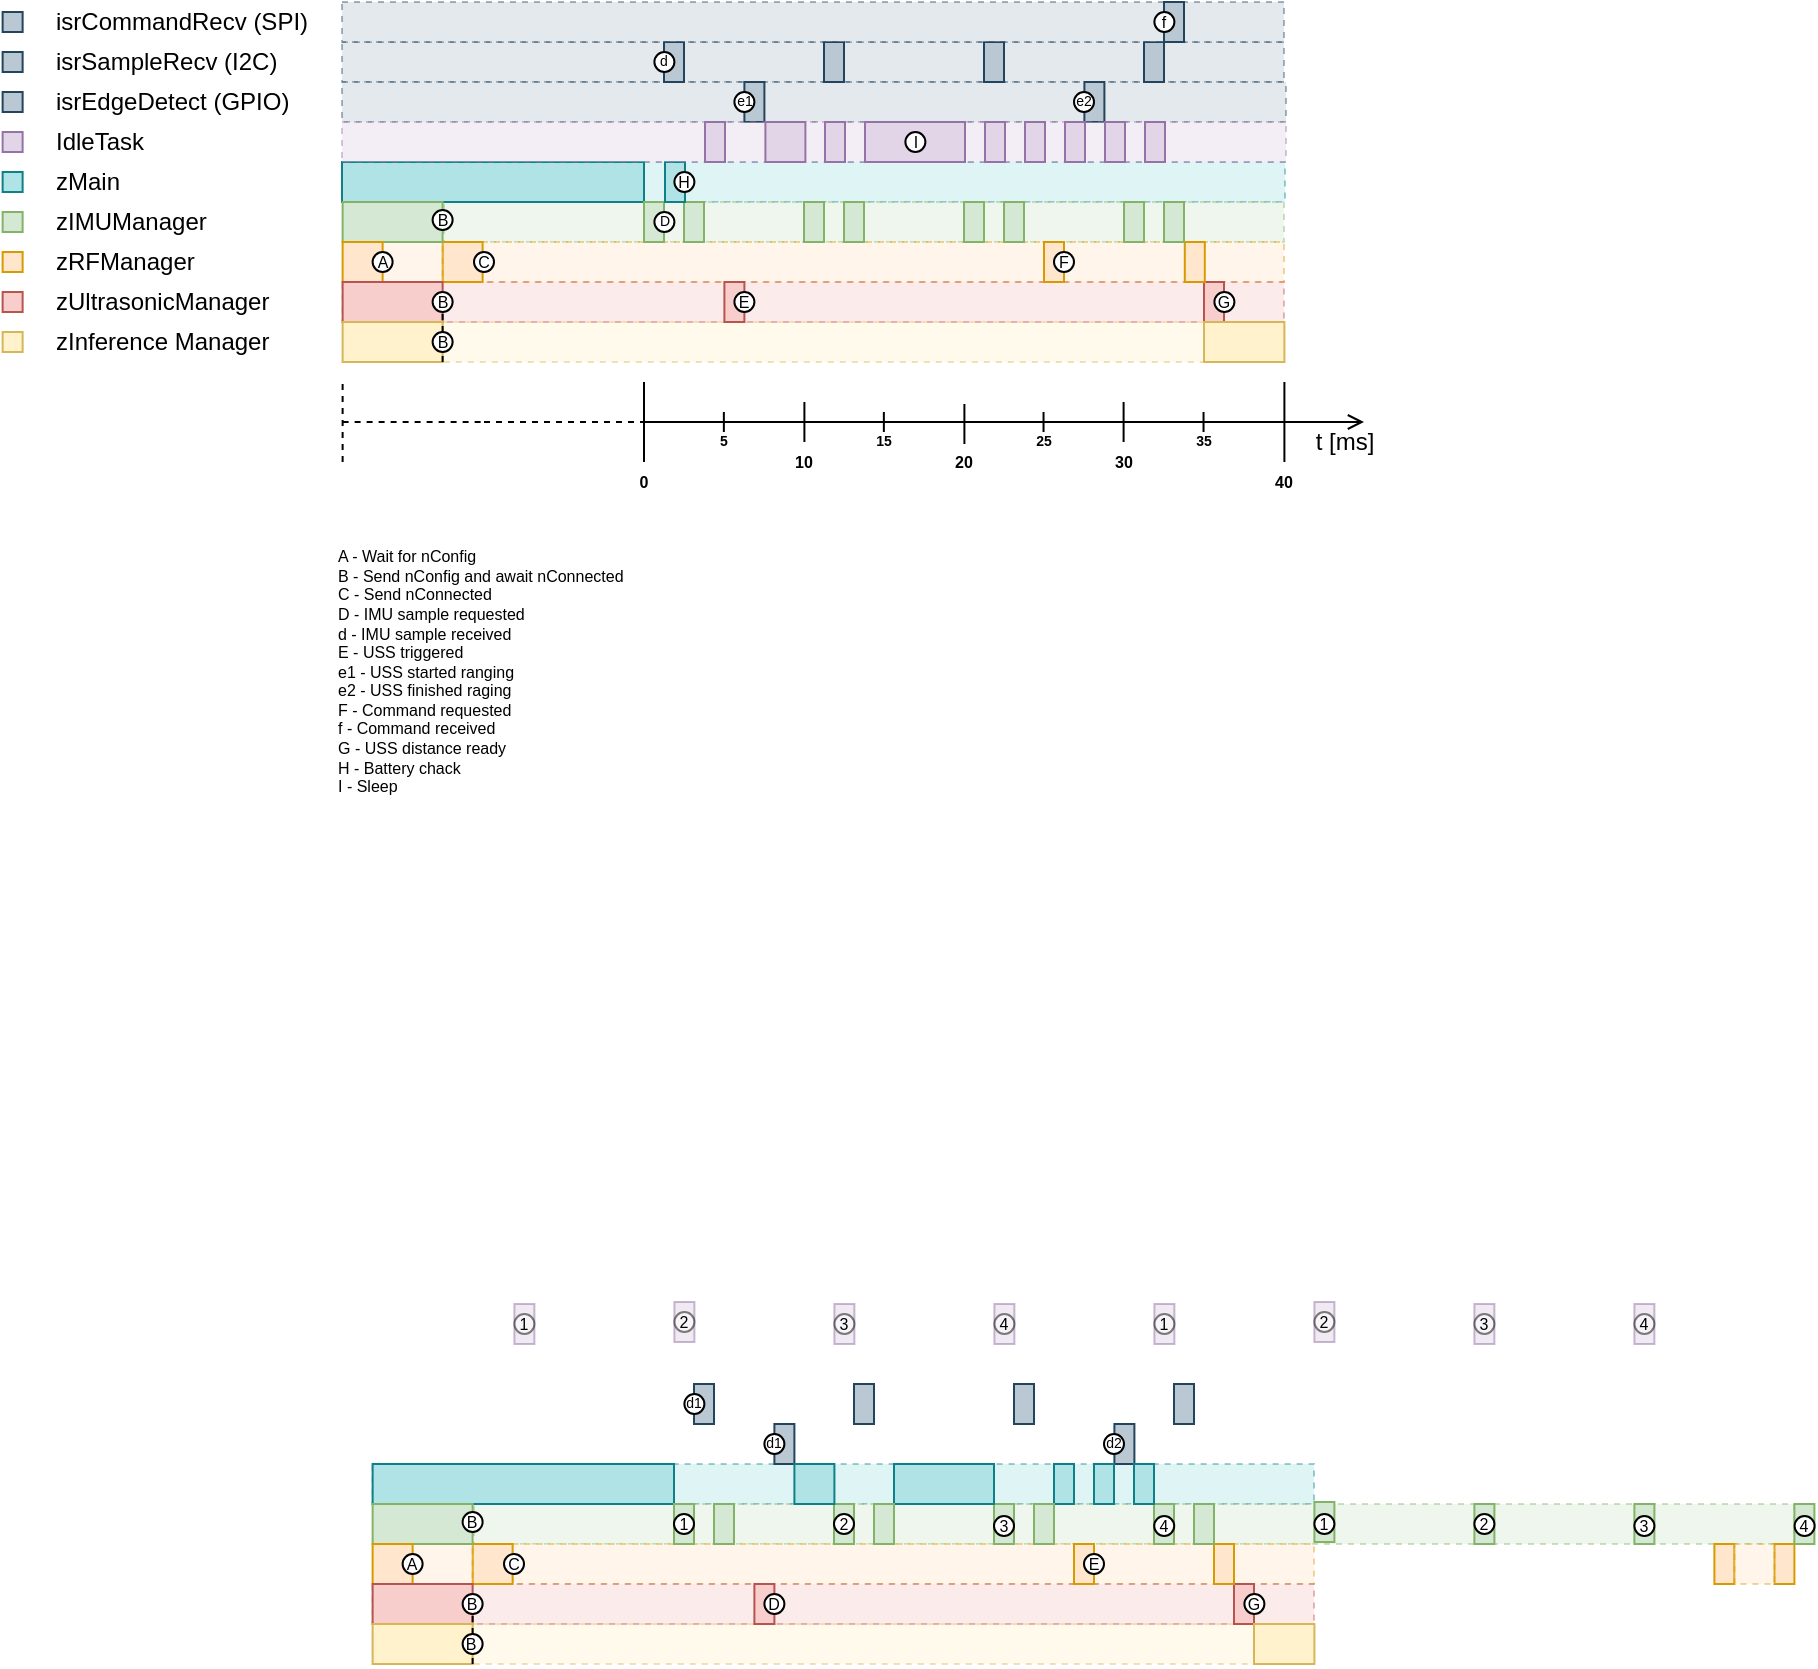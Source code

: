 <mxfile version="12.3.2" type="device" pages="1"><diagram id="cSuGzzFekDDAHzRVUqsY" name="1"><mxGraphModel dx="2012" dy="693" grid="1" gridSize="10" guides="1" tooltips="1" connect="1" arrows="1" fold="1" page="1" pageScale="1" pageWidth="827" pageHeight="1169" math="0" shadow="0"><root><mxCell id="0"/><mxCell id="1" parent="0"/><mxCell id="S8BBPradPqW6g6W0PGDu-98" value="" style="rounded=0;whiteSpace=wrap;html=1;fillColor=#bac8d3;strokeColor=#23445d;dashed=1;opacity=40;" parent="1" vertex="1"><mxGeometry x="-111" y="280" width="471" height="20" as="geometry"/></mxCell><mxCell id="S8BBPradPqW6g6W0PGDu-99" value="" style="rounded=0;whiteSpace=wrap;html=1;fillColor=#bac8d3;strokeColor=#23445d;dashed=1;opacity=40;" parent="1" vertex="1"><mxGeometry x="-111" y="300" width="472" height="20" as="geometry"/></mxCell><mxCell id="j9ezfhy0TxpP28smiaYs-355" value="" style="rounded=0;whiteSpace=wrap;html=1;fillColor=#b0e3e6;strokeColor=#0e8088;opacity=40;dashed=1;" parent="1" vertex="1"><mxGeometry x="-110.19" y="340" width="470.69" height="20" as="geometry"/></mxCell><mxCell id="j9ezfhy0TxpP28smiaYs-318" value="" style="rounded=0;whiteSpace=wrap;html=1;strokeColor=#d6b656;fillColor=#fff2cc;dashed=1;opacity=40;" parent="1" vertex="1"><mxGeometry x="-60.89" y="420" width="420.89" height="20" as="geometry"/></mxCell><mxCell id="j9ezfhy0TxpP28smiaYs-321" value="" style="rounded=0;whiteSpace=wrap;html=1;strokeColor=#82b366;fillColor=#d5e8d4;dashed=1;opacity=40;" parent="1" vertex="1"><mxGeometry x="-60" y="360" width="420" height="20" as="geometry"/></mxCell><mxCell id="j9ezfhy0TxpP28smiaYs-272" value="" style="rounded=0;whiteSpace=wrap;html=1;strokeColor=#d79b00;fillColor=#ffe6cc;dashed=1;opacity=40;" parent="1" vertex="1"><mxGeometry x="-41" y="380" width="401" height="20" as="geometry"/></mxCell><mxCell id="j9ezfhy0TxpP28smiaYs-197" value="" style="rounded=0;whiteSpace=wrap;html=1;strokeColor=#b85450;fillColor=#f8cecc;dashed=1;opacity=40;" parent="1" vertex="1"><mxGeometry x="-110.69" y="400" width="470.69" height="20" as="geometry"/></mxCell><mxCell id="j9ezfhy0TxpP28smiaYs-152" value="" style="rounded=0;whiteSpace=wrap;html=1;fillColor=#f8cecc;strokeColor=#b85450;" parent="1" vertex="1"><mxGeometry x="80.2" y="400" width="10" height="20" as="geometry"/></mxCell><mxCell id="j9ezfhy0TxpP28smiaYs-138" value="" style="rounded=0;whiteSpace=wrap;html=1;fillColor=#ffe6cc;strokeColor=#d79b00;" parent="1" vertex="1"><mxGeometry x="-60.69" y="380" width="20" height="20" as="geometry"/></mxCell><mxCell id="j9ezfhy0TxpP28smiaYs-139" value="" style="rounded=0;whiteSpace=wrap;html=1;strokeColor=#d79b00;fillColor=#ffe6cc;dashed=1;opacity=40;" parent="1" vertex="1"><mxGeometry x="-100.69" y="380" width="40" height="20" as="geometry"/></mxCell><mxCell id="rkOUXAN77iIOM3Mfhc3u-1" value="" style="endArrow=none;html=1;" parent="1" edge="1"><mxGeometry width="50" height="50" relative="1" as="geometry"><mxPoint x="40.2" y="470" as="sourcePoint"/><mxPoint x="360" y="470" as="targetPoint"/></mxGeometry></mxCell><mxCell id="rkOUXAN77iIOM3Mfhc3u-5" value="" style="endArrow=none;html=1;" parent="1" edge="1"><mxGeometry width="50" height="50" relative="1" as="geometry"><mxPoint x="120.2" y="480" as="sourcePoint"/><mxPoint x="120.2" y="460" as="targetPoint"/></mxGeometry></mxCell><mxCell id="rkOUXAN77iIOM3Mfhc3u-6" value="" style="endArrow=none;html=1;" parent="1" edge="1"><mxGeometry width="50" height="50" relative="1" as="geometry"><mxPoint x="200.2" y="481" as="sourcePoint"/><mxPoint x="200.2" y="461" as="targetPoint"/></mxGeometry></mxCell><mxCell id="rkOUXAN77iIOM3Mfhc3u-7" value="" style="endArrow=none;html=1;" parent="1" edge="1"><mxGeometry width="50" height="50" relative="1" as="geometry"><mxPoint x="279.8" y="480" as="sourcePoint"/><mxPoint x="279.8" y="460" as="targetPoint"/></mxGeometry></mxCell><mxCell id="rkOUXAN77iIOM3Mfhc3u-9" value="" style="endArrow=none;html=1;" parent="1" edge="1"><mxGeometry width="50" height="50" relative="1" as="geometry"><mxPoint x="360.2" y="490" as="sourcePoint"/><mxPoint x="360.2" y="450" as="targetPoint"/></mxGeometry></mxCell><mxCell id="rkOUXAN77iIOM3Mfhc3u-15" value="" style="endArrow=none;html=1;" parent="1" edge="1"><mxGeometry width="50" height="50" relative="1" as="geometry"><mxPoint x="40" y="490" as="sourcePoint"/><mxPoint x="40" y="450" as="targetPoint"/></mxGeometry></mxCell><mxCell id="rkOUXAN77iIOM3Mfhc3u-19" value="zMain" style="text;html=1;strokeColor=none;fillColor=none;align=left;verticalAlign=middle;whiteSpace=wrap;rounded=0;" parent="1" vertex="1"><mxGeometry x="-255.69" y="340" width="85" height="20" as="geometry"/></mxCell><mxCell id="rkOUXAN77iIOM3Mfhc3u-24" value="zIMUManager" style="text;html=1;align=left;verticalAlign=middle;whiteSpace=wrap;rounded=0;" parent="1" vertex="1"><mxGeometry x="-255.69" y="360" width="105" height="20" as="geometry"/></mxCell><mxCell id="rkOUXAN77iIOM3Mfhc3u-30" value="" style="rounded=0;whiteSpace=wrap;html=1;fillColor=#b0e3e6;strokeColor=#0e8088;" parent="1" vertex="1"><mxGeometry x="-111" y="340" width="151" height="20" as="geometry"/></mxCell><mxCell id="mVFFXMDGj7C6MJDyE9RA-10" value="" style="text;html=1;align=center;verticalAlign=middle;whiteSpace=wrap;rounded=0;fontSize=11;fillColor=#b0e3e6;strokeColor=#0e8088;" parent="1" vertex="1"><mxGeometry x="-280.69" y="345" width="10.0" height="10" as="geometry"/></mxCell><mxCell id="mVFFXMDGj7C6MJDyE9RA-12" value="" style="text;html=1;align=center;verticalAlign=middle;whiteSpace=wrap;rounded=0;fontSize=11;fillColor=#bac8d3;strokeColor=#23445d;" parent="1" vertex="1"><mxGeometry x="-280.69" y="285" width="10.0" height="10" as="geometry"/></mxCell><mxCell id="mVFFXMDGj7C6MJDyE9RA-13" value="" style="text;html=1;align=center;verticalAlign=middle;whiteSpace=wrap;rounded=0;fontSize=11;fillColor=#d5e8d4;strokeColor=#82b366;" parent="1" vertex="1"><mxGeometry x="-280.69" y="365" width="10.0" height="10" as="geometry"/></mxCell><mxCell id="mVFFXMDGj7C6MJDyE9RA-14" value="" style="text;html=1;align=center;verticalAlign=middle;whiteSpace=wrap;rounded=0;fontSize=11;fillColor=#ffe6cc;strokeColor=#d79b00;" parent="1" vertex="1"><mxGeometry x="-280.69" y="385" width="10.0" height="10" as="geometry"/></mxCell><mxCell id="mVFFXMDGj7C6MJDyE9RA-16" value="isrSampleRecv (I2C)" style="text;html=1;strokeColor=none;fillColor=none;align=left;verticalAlign=middle;whiteSpace=wrap;rounded=0;" parent="1" vertex="1"><mxGeometry x="-255.69" y="280" width="125" height="20" as="geometry"/></mxCell><mxCell id="mVFFXMDGj7C6MJDyE9RA-17" value="zRFManager" style="text;html=1;strokeColor=none;fillColor=none;align=left;verticalAlign=middle;whiteSpace=wrap;rounded=0;" parent="1" vertex="1"><mxGeometry x="-255.69" y="380" width="75" height="20" as="geometry"/></mxCell><mxCell id="MElpWSM9FPOYWnsPrE3x-5" value="" style="rounded=0;whiteSpace=wrap;html=1;fillColor=#d5e8d4;strokeColor=#82b366;" parent="1" vertex="1"><mxGeometry x="-110.69" y="360" width="50" height="20" as="geometry"/></mxCell><mxCell id="MElpWSM9FPOYWnsPrE3x-22" value="" style="rounded=0;whiteSpace=wrap;html=1;fillColor=#ffe6cc;strokeColor=#d79b00;" parent="1" vertex="1"><mxGeometry x="-110.69" y="380" width="20" height="20" as="geometry"/></mxCell><mxCell id="DTuaA2-jYgeu0PcUdBHZ-1" value="zUltrasonicManager" style="text;html=1;strokeColor=none;fillColor=none;align=left;verticalAlign=middle;whiteSpace=wrap;rounded=0;" parent="1" vertex="1"><mxGeometry x="-255.69" y="400" width="75" height="20" as="geometry"/></mxCell><mxCell id="DTuaA2-jYgeu0PcUdBHZ-2" value="" style="rounded=0;whiteSpace=wrap;html=1;fillColor=#f8cecc;strokeColor=#b85450;" parent="1" vertex="1"><mxGeometry x="-110.69" y="400" width="50" height="20" as="geometry"/></mxCell><mxCell id="DTuaA2-jYgeu0PcUdBHZ-3" value="" style="text;html=1;align=center;verticalAlign=middle;whiteSpace=wrap;rounded=0;fontSize=11;fillColor=#f8cecc;strokeColor=#b85450;" parent="1" vertex="1"><mxGeometry x="-280.69" y="405" width="10.0" height="10" as="geometry"/></mxCell><mxCell id="DTuaA2-jYgeu0PcUdBHZ-4" value="" style="rounded=0;whiteSpace=wrap;html=1;fillColor=#f8cecc;strokeColor=#b85450;" parent="1" vertex="1"><mxGeometry x="320" y="400" width="10" height="20" as="geometry"/></mxCell><mxCell id="DTuaA2-jYgeu0PcUdBHZ-12" value="isrEdgeDetect (GPIO)" style="text;html=1;strokeColor=none;fillColor=none;align=left;verticalAlign=middle;whiteSpace=wrap;rounded=0;" parent="1" vertex="1"><mxGeometry x="-255.69" y="300" width="155" height="20" as="geometry"/></mxCell><mxCell id="DTuaA2-jYgeu0PcUdBHZ-13" value="" style="text;html=1;align=center;verticalAlign=middle;whiteSpace=wrap;rounded=0;fontSize=11;fillColor=#bac8d3;strokeColor=#23445d;" parent="1" vertex="1"><mxGeometry x="-280.69" y="305" width="10.0" height="10" as="geometry"/></mxCell><mxCell id="DTuaA2-jYgeu0PcUdBHZ-20" value="" style="rounded=0;whiteSpace=wrap;html=1;fillColor=#fff2cc;strokeColor=#d6b656;" parent="1" vertex="1"><mxGeometry x="-110.69" y="420" width="50" height="20" as="geometry"/></mxCell><mxCell id="DTuaA2-jYgeu0PcUdBHZ-25" value="zInference Manager" style="text;html=1;strokeColor=none;fillColor=none;align=left;verticalAlign=middle;whiteSpace=wrap;rounded=0;" parent="1" vertex="1"><mxGeometry x="-255.69" y="420" width="115" height="20" as="geometry"/></mxCell><mxCell id="DTuaA2-jYgeu0PcUdBHZ-26" value="" style="rounded=0;whiteSpace=wrap;html=1;fillColor=#fff2cc;strokeColor=#d6b656;" parent="1" vertex="1"><mxGeometry x="-280.69" y="425" width="10" height="10" as="geometry"/></mxCell><mxCell id="k1w1IN7rpTPUnMOPxRSH-24" value="" style="endArrow=none;html=1;dashed=1;" parent="1" edge="1"><mxGeometry width="50" height="50" relative="1" as="geometry"><mxPoint x="-110.69" y="470" as="sourcePoint"/><mxPoint x="-40.69" y="470" as="targetPoint"/></mxGeometry></mxCell><mxCell id="k1w1IN7rpTPUnMOPxRSH-25" value="" style="endArrow=none;html=1;dashed=1;" parent="1" edge="1"><mxGeometry width="50" height="50" relative="1" as="geometry"><mxPoint x="-110.69" y="490" as="sourcePoint"/><mxPoint x="-110.69" y="450" as="targetPoint"/></mxGeometry></mxCell><mxCell id="j9ezfhy0TxpP28smiaYs-170" value="B" style="ellipse;whiteSpace=wrap;html=1;aspect=fixed;fontSize=8;spacingRight=-1;" parent="1" vertex="1"><mxGeometry x="-65.69" y="364" width="10" height="10" as="geometry"/></mxCell><mxCell id="j9ezfhy0TxpP28smiaYs-177" value="C" style="ellipse;whiteSpace=wrap;html=1;aspect=fixed;fontSize=8;align=center;verticalAlign=middle;spacingRight=0;" parent="1" vertex="1"><mxGeometry x="-45" y="385" width="10" height="10" as="geometry"/></mxCell><mxCell id="j9ezfhy0TxpP28smiaYs-178" value="B" style="ellipse;whiteSpace=wrap;html=1;aspect=fixed;fontSize=8;spacingRight=-1;" parent="1" vertex="1"><mxGeometry x="-65.69" y="405" width="10" height="10" as="geometry"/></mxCell><mxCell id="j9ezfhy0TxpP28smiaYs-179" value="" style="endArrow=none;html=1;entryX=0.5;entryY=1;entryDx=0;entryDy=0;dashed=1;endFill=0;entryPerimeter=0;" parent="1" source="j9ezfhy0TxpP28smiaYs-180" target="j9ezfhy0TxpP28smiaYs-178" edge="1"><mxGeometry width="50" height="50" relative="1" as="geometry"><mxPoint x="-61.12" y="465.0" as="sourcePoint"/><mxPoint x="-60.69" y="354" as="targetPoint"/></mxGeometry></mxCell><mxCell id="j9ezfhy0TxpP28smiaYs-180" value="B" style="ellipse;whiteSpace=wrap;html=1;aspect=fixed;fontSize=8;spacingRight=-1;" parent="1" vertex="1"><mxGeometry x="-65.69" y="425" width="10" height="10" as="geometry"/></mxCell><mxCell id="j9ezfhy0TxpP28smiaYs-181" value="" style="endArrow=none;html=1;entryX=0.5;entryY=1;entryDx=0;entryDy=0;dashed=1;endFill=0;entryPerimeter=0;" parent="1" target="j9ezfhy0TxpP28smiaYs-180" edge="1"><mxGeometry width="50" height="50" relative="1" as="geometry"><mxPoint x="-60.69" y="440" as="sourcePoint"/><mxPoint x="-60.69" y="415.0" as="targetPoint"/></mxGeometry></mxCell><mxCell id="j9ezfhy0TxpP28smiaYs-164" value="A" style="ellipse;whiteSpace=wrap;html=1;aspect=fixed;fontSize=8;spacingRight=-1;" parent="1" vertex="1"><mxGeometry x="-95.69" y="385" width="10" height="10" as="geometry"/></mxCell><mxCell id="j9ezfhy0TxpP28smiaYs-185" value="A - Wait for nConfig&lt;br&gt;B - Send nConfig and await nConnected&lt;br&gt;C - Send nConnected&lt;br&gt;D - IMU sample requested&lt;br&gt;d - IMU sample received&lt;br&gt;E - USS triggered&lt;br&gt;e1 - USS started ranging&lt;br&gt;e2 - USS finished raging&lt;br&gt;F - Command requested&lt;br&gt;f - Command received&lt;br&gt;G - USS distance ready&lt;br&gt;H - Battery chack&lt;br&gt;I - Sleep" style="text;html=1;strokeColor=none;fillColor=none;align=left;verticalAlign=middle;whiteSpace=wrap;rounded=0;fontSize=8;" parent="1" vertex="1"><mxGeometry x="-115.5" y="530" width="160" height="130" as="geometry"/></mxCell><mxCell id="j9ezfhy0TxpP28smiaYs-186" value="10" style="text;html=1;strokeColor=none;fillColor=none;align=center;verticalAlign=middle;whiteSpace=wrap;rounded=0;fontSize=8;fontStyle=1" parent="1" vertex="1"><mxGeometry x="110.4" y="480" width="19.6" height="20" as="geometry"/></mxCell><mxCell id="j9ezfhy0TxpP28smiaYs-187" value="20" style="text;html=1;strokeColor=none;fillColor=none;align=center;verticalAlign=middle;whiteSpace=wrap;rounded=0;fontSize=8;fontStyle=1" parent="1" vertex="1"><mxGeometry x="190.4" y="480" width="19.6" height="20" as="geometry"/></mxCell><mxCell id="j9ezfhy0TxpP28smiaYs-188" value="0" style="text;html=1;strokeColor=none;fillColor=none;align=center;verticalAlign=middle;whiteSpace=wrap;rounded=0;fontSize=8;fontStyle=1" parent="1" vertex="1"><mxGeometry x="30.2" y="490" width="19.8" height="20" as="geometry"/></mxCell><mxCell id="j9ezfhy0TxpP28smiaYs-189" value="30" style="text;html=1;strokeColor=none;fillColor=none;align=center;verticalAlign=middle;whiteSpace=wrap;rounded=0;fontSize=8;fontStyle=1" parent="1" vertex="1"><mxGeometry x="270.4" y="480" width="19.6" height="20" as="geometry"/></mxCell><mxCell id="j9ezfhy0TxpP28smiaYs-190" value="40" style="text;html=1;strokeColor=none;fillColor=none;align=center;verticalAlign=middle;whiteSpace=wrap;rounded=0;fontSize=8;fontStyle=1" parent="1" vertex="1"><mxGeometry x="350.4" y="490" width="19.6" height="20" as="geometry"/></mxCell><mxCell id="j9ezfhy0TxpP28smiaYs-198" value="E" style="ellipse;whiteSpace=wrap;html=1;aspect=fixed;fontSize=8;spacingRight=0;" parent="1" vertex="1"><mxGeometry x="85.2" y="405" width="10" height="10" as="geometry"/></mxCell><mxCell id="j9ezfhy0TxpP28smiaYs-204" value="" style="rounded=0;whiteSpace=wrap;html=1;strokeColor=#d79b00;fillColor=#ffe6cc;" parent="1" vertex="1"><mxGeometry x="310.4" y="380" width="10" height="20" as="geometry"/></mxCell><mxCell id="j9ezfhy0TxpP28smiaYs-205" value="" style="rounded=0;whiteSpace=wrap;html=1;fillColor=#ffe6cc;strokeColor=#d79b00;" parent="1" vertex="1"><mxGeometry x="240" y="380" width="10" height="20" as="geometry"/></mxCell><mxCell id="j9ezfhy0TxpP28smiaYs-206" value="" style="rounded=0;whiteSpace=wrap;html=1;fillColor=#fff2cc;strokeColor=#d6b656;" parent="1" vertex="1"><mxGeometry x="320" y="420" width="40.2" height="20" as="geometry"/></mxCell><mxCell id="j9ezfhy0TxpP28smiaYs-270" value="" style="endArrow=none;html=1;dashed=1;" parent="1" edge="1"><mxGeometry width="50" height="50" relative="1" as="geometry"><mxPoint x="-40.0" y="470" as="sourcePoint"/><mxPoint x="40" y="470" as="targetPoint"/></mxGeometry></mxCell><mxCell id="j9ezfhy0TxpP28smiaYs-273" value="" style="rounded=0;whiteSpace=wrap;html=1;fillColor=#d5e8d4;strokeColor=#82b366;" parent="1" vertex="1"><mxGeometry x="40" y="360" width="10" height="20" as="geometry"/></mxCell><mxCell id="j9ezfhy0TxpP28smiaYs-274" value="" style="rounded=0;whiteSpace=wrap;html=1;fillColor=#d5e8d4;strokeColor=#82b366;" parent="1" vertex="1"><mxGeometry x="120" y="360" width="10" height="20" as="geometry"/></mxCell><mxCell id="j9ezfhy0TxpP28smiaYs-275" value="" style="rounded=0;whiteSpace=wrap;html=1;fillColor=#d5e8d4;strokeColor=#82b366;" parent="1" vertex="1"><mxGeometry x="200" y="360" width="10" height="20" as="geometry"/></mxCell><mxCell id="j9ezfhy0TxpP28smiaYs-276" value="" style="rounded=0;whiteSpace=wrap;html=1;fillColor=#d5e8d4;strokeColor=#82b366;" parent="1" vertex="1"><mxGeometry x="280" y="360" width="10" height="20" as="geometry"/></mxCell><mxCell id="j9ezfhy0TxpP28smiaYs-319" value="G" style="ellipse;whiteSpace=wrap;html=1;aspect=fixed;fontSize=8;spacingRight=0;" parent="1" vertex="1"><mxGeometry x="325.2" y="405" width="10" height="10" as="geometry"/></mxCell><mxCell id="j9ezfhy0TxpP28smiaYs-338" value="F" style="ellipse;whiteSpace=wrap;html=1;aspect=fixed;fontSize=8;spacingRight=0;" parent="1" vertex="1"><mxGeometry x="245" y="385" width="10" height="10" as="geometry"/></mxCell><mxCell id="j9ezfhy0TxpP28smiaYs-346" value="" style="rounded=0;whiteSpace=wrap;html=1;fillColor=#bac8d3;strokeColor=#23445d;" parent="1" vertex="1"><mxGeometry x="90.2" y="300" width="10" height="20" as="geometry"/></mxCell><mxCell id="j9ezfhy0TxpP28smiaYs-347" value="" style="rounded=0;whiteSpace=wrap;html=1;fillColor=#bac8d3;strokeColor=#23445d;" parent="1" vertex="1"><mxGeometry x="260.2" y="300" width="10" height="20" as="geometry"/></mxCell><mxCell id="j9ezfhy0TxpP28smiaYs-348" value="e1" style="ellipse;whiteSpace=wrap;html=1;aspect=fixed;fontSize=7;spacingRight=-1;" parent="1" vertex="1"><mxGeometry x="85.2" y="305" width="10" height="10" as="geometry"/></mxCell><mxCell id="j9ezfhy0TxpP28smiaYs-349" value="e2" style="ellipse;whiteSpace=wrap;html=1;aspect=fixed;fontSize=7;spacingRight=0;" parent="1" vertex="1"><mxGeometry x="255" y="305" width="10" height="10" as="geometry"/></mxCell><mxCell id="j9ezfhy0TxpP28smiaYs-350" value="" style="rounded=0;whiteSpace=wrap;html=1;fillColor=#bac8d3;strokeColor=#23445d;" parent="1" vertex="1"><mxGeometry x="50.0" y="280" width="10" height="20" as="geometry"/></mxCell><mxCell id="j9ezfhy0TxpP28smiaYs-351" value="" style="rounded=0;whiteSpace=wrap;html=1;fillColor=#bac8d3;strokeColor=#23445d;" parent="1" vertex="1"><mxGeometry x="130" y="280" width="10" height="20" as="geometry"/></mxCell><mxCell id="j9ezfhy0TxpP28smiaYs-352" value="" style="rounded=0;whiteSpace=wrap;html=1;fillColor=#bac8d3;strokeColor=#23445d;" parent="1" vertex="1"><mxGeometry x="210" y="280" width="10" height="20" as="geometry"/></mxCell><mxCell id="j9ezfhy0TxpP28smiaYs-353" value="" style="rounded=0;whiteSpace=wrap;html=1;fillColor=#bac8d3;strokeColor=#23445d;" parent="1" vertex="1"><mxGeometry x="290" y="280" width="10" height="20" as="geometry"/></mxCell><mxCell id="j9ezfhy0TxpP28smiaYs-362" value="" style="rounded=0;whiteSpace=wrap;html=1;fillColor=#d5e8d4;strokeColor=#82b366;" parent="1" vertex="1"><mxGeometry x="60" y="360" width="10" height="20" as="geometry"/></mxCell><mxCell id="j9ezfhy0TxpP28smiaYs-363" value="" style="rounded=0;whiteSpace=wrap;html=1;fillColor=#d5e8d4;strokeColor=#82b366;" parent="1" vertex="1"><mxGeometry x="140" y="360" width="10" height="20" as="geometry"/></mxCell><mxCell id="j9ezfhy0TxpP28smiaYs-364" value="" style="rounded=0;whiteSpace=wrap;html=1;fillColor=#d5e8d4;strokeColor=#82b366;" parent="1" vertex="1"><mxGeometry x="220" y="360" width="10" height="20" as="geometry"/></mxCell><mxCell id="j9ezfhy0TxpP28smiaYs-365" value="" style="rounded=0;whiteSpace=wrap;html=1;fillColor=#d5e8d4;strokeColor=#82b366;" parent="1" vertex="1"><mxGeometry x="300" y="360" width="10" height="20" as="geometry"/></mxCell><mxCell id="j9ezfhy0TxpP28smiaYs-367" value="" style="endArrow=none;html=1;" parent="1" edge="1"><mxGeometry width="50" height="50" relative="1" as="geometry"><mxPoint x="79.93" y="475" as="sourcePoint"/><mxPoint x="79.93" y="465" as="targetPoint"/></mxGeometry></mxCell><mxCell id="j9ezfhy0TxpP28smiaYs-368" value="" style="endArrow=none;html=1;" parent="1" edge="1"><mxGeometry width="50" height="50" relative="1" as="geometry"><mxPoint x="159.93" y="475" as="sourcePoint"/><mxPoint x="159.93" y="465" as="targetPoint"/></mxGeometry></mxCell><mxCell id="j9ezfhy0TxpP28smiaYs-372" value="" style="endArrow=none;html=1;" parent="1" edge="1"><mxGeometry width="50" height="50" relative="1" as="geometry"><mxPoint x="239.77" y="475" as="sourcePoint"/><mxPoint x="239.77" y="465" as="targetPoint"/></mxGeometry></mxCell><mxCell id="j9ezfhy0TxpP28smiaYs-373" value="" style="endArrow=none;html=1;" parent="1" edge="1"><mxGeometry width="50" height="50" relative="1" as="geometry"><mxPoint x="319.77" y="475" as="sourcePoint"/><mxPoint x="319.77" y="465" as="targetPoint"/></mxGeometry></mxCell><mxCell id="j9ezfhy0TxpP28smiaYs-375" value="5" style="text;html=1;strokeColor=none;fillColor=none;align=center;verticalAlign=middle;whiteSpace=wrap;rounded=0;fontSize=7;fontStyle=1" parent="1" vertex="1"><mxGeometry x="70" y="470" width="19.6" height="20" as="geometry"/></mxCell><mxCell id="j9ezfhy0TxpP28smiaYs-376" value="15" style="text;html=1;strokeColor=none;fillColor=none;align=center;verticalAlign=middle;whiteSpace=wrap;rounded=0;fontSize=7;fontStyle=1" parent="1" vertex="1"><mxGeometry x="150.2" y="470" width="19.6" height="20" as="geometry"/></mxCell><mxCell id="j9ezfhy0TxpP28smiaYs-377" value="25" style="text;html=1;strokeColor=none;fillColor=none;align=center;verticalAlign=middle;whiteSpace=wrap;rounded=0;fontSize=7;fontStyle=1" parent="1" vertex="1"><mxGeometry x="230.4" y="470" width="19.6" height="20" as="geometry"/></mxCell><mxCell id="j9ezfhy0TxpP28smiaYs-378" value="35" style="text;html=1;strokeColor=none;fillColor=none;align=center;verticalAlign=middle;whiteSpace=wrap;rounded=0;fontSize=7;fontStyle=1" parent="1" vertex="1"><mxGeometry x="310.4" y="470" width="19.6" height="20" as="geometry"/></mxCell><mxCell id="S8BBPradPqW6g6W0PGDu-2" value="d" style="ellipse;whiteSpace=wrap;html=1;aspect=fixed;fontSize=7;spacingRight=0;" parent="1" vertex="1"><mxGeometry x="45.2" y="285" width="10" height="10" as="geometry"/></mxCell><mxCell id="S8BBPradPqW6g6W0PGDu-3" value="" style="rounded=0;whiteSpace=wrap;html=1;fillColor=#b0e3e6;strokeColor=#0e8088;opacity=40;dashed=1;" parent="1" vertex="1"><mxGeometry x="-95.69" y="991" width="470.69" height="20" as="geometry"/></mxCell><mxCell id="S8BBPradPqW6g6W0PGDu-4" value="" style="rounded=0;whiteSpace=wrap;html=1;strokeColor=#d6b656;fillColor=#fff2cc;dashed=1;opacity=40;" parent="1" vertex="1"><mxGeometry x="-45.89" y="1071" width="420.89" height="20" as="geometry"/></mxCell><mxCell id="S8BBPradPqW6g6W0PGDu-5" value="" style="rounded=0;whiteSpace=wrap;html=1;strokeColor=#82b366;fillColor=#d5e8d4;dashed=1;opacity=40;" parent="1" vertex="1"><mxGeometry x="-45" y="1011" width="660" height="20" as="geometry"/></mxCell><mxCell id="S8BBPradPqW6g6W0PGDu-6" value="" style="rounded=0;whiteSpace=wrap;html=1;strokeColor=#d79b00;fillColor=#ffe6cc;dashed=1;opacity=40;" parent="1" vertex="1"><mxGeometry x="-25.69" y="1031" width="400.69" height="20" as="geometry"/></mxCell><mxCell id="S8BBPradPqW6g6W0PGDu-7" value="" style="rounded=0;whiteSpace=wrap;html=1;strokeColor=#b85450;fillColor=#f8cecc;dashed=1;opacity=40;" parent="1" vertex="1"><mxGeometry x="-95.69" y="1051" width="470.69" height="20" as="geometry"/></mxCell><mxCell id="S8BBPradPqW6g6W0PGDu-8" value="" style="rounded=0;whiteSpace=wrap;html=1;fillColor=#e1d5e7;strokeColor=#9673a6;opacity=50;" parent="1" vertex="1"><mxGeometry x="-24.8" y="911" width="10" height="20" as="geometry"/></mxCell><mxCell id="S8BBPradPqW6g6W0PGDu-9" value="" style="rounded=0;whiteSpace=wrap;html=1;fillColor=#f8cecc;strokeColor=#b85450;" parent="1" vertex="1"><mxGeometry x="95.2" y="1051" width="10" height="20" as="geometry"/></mxCell><mxCell id="S8BBPradPqW6g6W0PGDu-10" value="" style="rounded=0;whiteSpace=wrap;html=1;fillColor=#ffe6cc;strokeColor=#d79b00;" parent="1" vertex="1"><mxGeometry x="-45.69" y="1031" width="20" height="20" as="geometry"/></mxCell><mxCell id="S8BBPradPqW6g6W0PGDu-11" value="" style="rounded=0;whiteSpace=wrap;html=1;strokeColor=#d79b00;fillColor=#ffe6cc;dashed=1;opacity=40;" parent="1" vertex="1"><mxGeometry x="-85.69" y="1031" width="40" height="20" as="geometry"/></mxCell><mxCell id="S8BBPradPqW6g6W0PGDu-12" value="" style="rounded=0;whiteSpace=wrap;html=1;fillColor=#e1d5e7;strokeColor=#9673a6;opacity=50;" parent="1" vertex="1"><mxGeometry x="55.2" y="910" width="10" height="20" as="geometry"/></mxCell><mxCell id="S8BBPradPqW6g6W0PGDu-13" value="" style="rounded=0;whiteSpace=wrap;html=1;fillColor=#b0e3e6;strokeColor=#0e8088;" parent="1" vertex="1"><mxGeometry x="-95.69" y="991" width="150.69" height="20" as="geometry"/></mxCell><mxCell id="S8BBPradPqW6g6W0PGDu-14" value="" style="rounded=0;whiteSpace=wrap;html=1;fillColor=#d5e8d4;strokeColor=#82b366;" parent="1" vertex="1"><mxGeometry x="-95.69" y="1011" width="50" height="20" as="geometry"/></mxCell><mxCell id="S8BBPradPqW6g6W0PGDu-15" value="" style="rounded=0;whiteSpace=wrap;html=1;fillColor=#ffe6cc;strokeColor=#d79b00;" parent="1" vertex="1"><mxGeometry x="-95.69" y="1031" width="20" height="20" as="geometry"/></mxCell><mxCell id="S8BBPradPqW6g6W0PGDu-16" value="" style="rounded=0;whiteSpace=wrap;html=1;fillColor=#f8cecc;strokeColor=#b85450;" parent="1" vertex="1"><mxGeometry x="-95.69" y="1051" width="50" height="20" as="geometry"/></mxCell><mxCell id="S8BBPradPqW6g6W0PGDu-17" value="" style="rounded=0;whiteSpace=wrap;html=1;fillColor=#f8cecc;strokeColor=#b85450;" parent="1" vertex="1"><mxGeometry x="335" y="1051" width="10" height="20" as="geometry"/></mxCell><mxCell id="S8BBPradPqW6g6W0PGDu-18" value="" style="rounded=0;whiteSpace=wrap;html=1;fillColor=#fff2cc;strokeColor=#d6b656;" parent="1" vertex="1"><mxGeometry x="-95.69" y="1071" width="50" height="20" as="geometry"/></mxCell><mxCell id="S8BBPradPqW6g6W0PGDu-19" value="B" style="ellipse;whiteSpace=wrap;html=1;aspect=fixed;fontSize=8;spacingRight=0;" parent="1" vertex="1"><mxGeometry x="-50.69" y="1015" width="10" height="10" as="geometry"/></mxCell><mxCell id="S8BBPradPqW6g6W0PGDu-20" value="C" style="ellipse;whiteSpace=wrap;html=1;aspect=fixed;fontSize=8;align=center;verticalAlign=middle;spacingRight=0;" parent="1" vertex="1"><mxGeometry x="-30" y="1036" width="10" height="10" as="geometry"/></mxCell><mxCell id="S8BBPradPqW6g6W0PGDu-21" value="B" style="ellipse;whiteSpace=wrap;html=1;aspect=fixed;fontSize=8;spacingRight=0;" parent="1" vertex="1"><mxGeometry x="-50.69" y="1056" width="10" height="10" as="geometry"/></mxCell><mxCell id="S8BBPradPqW6g6W0PGDu-22" value="" style="endArrow=none;html=1;entryX=0.5;entryY=1;entryDx=0;entryDy=0;dashed=1;endFill=0;entryPerimeter=0;" parent="1" source="S8BBPradPqW6g6W0PGDu-23" target="S8BBPradPqW6g6W0PGDu-21" edge="1"><mxGeometry width="50" height="50" relative="1" as="geometry"><mxPoint x="-46.12" y="1116" as="sourcePoint"/><mxPoint x="-45.69" y="1005" as="targetPoint"/></mxGeometry></mxCell><mxCell id="S8BBPradPqW6g6W0PGDu-23" value="B" style="ellipse;whiteSpace=wrap;html=1;aspect=fixed;fontSize=8;spacingRight=1;" parent="1" vertex="1"><mxGeometry x="-50.69" y="1076" width="10" height="10" as="geometry"/></mxCell><mxCell id="S8BBPradPqW6g6W0PGDu-24" value="" style="endArrow=none;html=1;entryX=0.5;entryY=1;entryDx=0;entryDy=0;dashed=1;endFill=0;entryPerimeter=0;" parent="1" target="S8BBPradPqW6g6W0PGDu-23" edge="1"><mxGeometry width="50" height="50" relative="1" as="geometry"><mxPoint x="-45.69" y="1091" as="sourcePoint"/><mxPoint x="-45.69" y="1066" as="targetPoint"/></mxGeometry></mxCell><mxCell id="S8BBPradPqW6g6W0PGDu-25" value="A" style="ellipse;whiteSpace=wrap;html=1;aspect=fixed;fontSize=8;spacingRight=0;" parent="1" vertex="1"><mxGeometry x="-80.69" y="1036" width="10" height="10" as="geometry"/></mxCell><mxCell id="S8BBPradPqW6g6W0PGDu-26" value="D" style="ellipse;whiteSpace=wrap;html=1;aspect=fixed;fontSize=8;spacingRight=0;" parent="1" vertex="1"><mxGeometry x="100.2" y="1056" width="10" height="10" as="geometry"/></mxCell><mxCell id="S8BBPradPqW6g6W0PGDu-27" value="" style="rounded=0;whiteSpace=wrap;html=1;strokeColor=#d79b00;fillColor=#ffe6cc;" parent="1" vertex="1"><mxGeometry x="325.0" y="1031" width="10" height="20" as="geometry"/></mxCell><mxCell id="S8BBPradPqW6g6W0PGDu-28" value="" style="rounded=0;whiteSpace=wrap;html=1;fillColor=#ffe6cc;strokeColor=#d79b00;" parent="1" vertex="1"><mxGeometry x="255" y="1031" width="10" height="20" as="geometry"/></mxCell><mxCell id="S8BBPradPqW6g6W0PGDu-29" value="" style="rounded=0;whiteSpace=wrap;html=1;fillColor=#fff2cc;strokeColor=#d6b656;" parent="1" vertex="1"><mxGeometry x="345" y="1071" width="30.2" height="20" as="geometry"/></mxCell><mxCell id="S8BBPradPqW6g6W0PGDu-30" value="" style="rounded=0;whiteSpace=wrap;html=1;fillColor=#e1d5e7;strokeColor=#9673a6;opacity=50;" parent="1" vertex="1"><mxGeometry x="135.2" y="911" width="10" height="20" as="geometry"/></mxCell><mxCell id="S8BBPradPqW6g6W0PGDu-31" value="" style="rounded=0;whiteSpace=wrap;html=1;fillColor=#e1d5e7;strokeColor=#9673a6;opacity=50;" parent="1" vertex="1"><mxGeometry x="215.2" y="911" width="10" height="20" as="geometry"/></mxCell><mxCell id="S8BBPradPqW6g6W0PGDu-32" value="" style="rounded=0;whiteSpace=wrap;html=1;fillColor=#d5e8d4;strokeColor=#82b366;" parent="1" vertex="1"><mxGeometry x="55" y="1011" width="10" height="20" as="geometry"/></mxCell><mxCell id="S8BBPradPqW6g6W0PGDu-33" value="" style="rounded=0;whiteSpace=wrap;html=1;fillColor=#d5e8d4;strokeColor=#82b366;" parent="1" vertex="1"><mxGeometry x="135" y="1011" width="10" height="20" as="geometry"/></mxCell><mxCell id="S8BBPradPqW6g6W0PGDu-34" value="" style="rounded=0;whiteSpace=wrap;html=1;fillColor=#d5e8d4;strokeColor=#82b366;" parent="1" vertex="1"><mxGeometry x="215" y="1011" width="10" height="20" as="geometry"/></mxCell><mxCell id="S8BBPradPqW6g6W0PGDu-35" value="" style="rounded=0;whiteSpace=wrap;html=1;fillColor=#d5e8d4;strokeColor=#82b366;" parent="1" vertex="1"><mxGeometry x="295" y="1011" width="10" height="20" as="geometry"/></mxCell><mxCell id="S8BBPradPqW6g6W0PGDu-36" value="1" style="ellipse;whiteSpace=wrap;html=1;aspect=fixed;fontSize=8;opacity=50;" parent="1" vertex="1"><mxGeometry x="-24.8" y="916" width="10" height="10" as="geometry"/></mxCell><mxCell id="S8BBPradPqW6g6W0PGDu-37" value="1" style="ellipse;whiteSpace=wrap;html=1;aspect=fixed;fontSize=8;" parent="1" vertex="1"><mxGeometry x="55" y="1016" width="10" height="10" as="geometry"/></mxCell><mxCell id="S8BBPradPqW6g6W0PGDu-38" value="2" style="ellipse;whiteSpace=wrap;html=1;aspect=fixed;fontSize=8;opacity=50;" parent="1" vertex="1"><mxGeometry x="55.2" y="915" width="10" height="10" as="geometry"/></mxCell><mxCell id="S8BBPradPqW6g6W0PGDu-39" value="2" style="ellipse;whiteSpace=wrap;html=1;aspect=fixed;fontSize=8;" parent="1" vertex="1"><mxGeometry x="135" y="1016" width="10" height="10" as="geometry"/></mxCell><mxCell id="S8BBPradPqW6g6W0PGDu-40" value="3" style="ellipse;whiteSpace=wrap;html=1;aspect=fixed;fontSize=8;opacity=50;" parent="1" vertex="1"><mxGeometry x="135.2" y="916" width="10" height="10" as="geometry"/></mxCell><mxCell id="S8BBPradPqW6g6W0PGDu-41" value="4" style="ellipse;whiteSpace=wrap;html=1;aspect=fixed;fontSize=8;" parent="1" vertex="1"><mxGeometry x="295.1" y="1017" width="10" height="10" as="geometry"/></mxCell><mxCell id="S8BBPradPqW6g6W0PGDu-42" value="3" style="ellipse;whiteSpace=wrap;html=1;aspect=fixed;fontSize=8;" parent="1" vertex="1"><mxGeometry x="215" y="1017" width="10" height="10" as="geometry"/></mxCell><mxCell id="S8BBPradPqW6g6W0PGDu-43" value="4" style="ellipse;whiteSpace=wrap;html=1;aspect=fixed;fontSize=8;opacity=50;" parent="1" vertex="1"><mxGeometry x="215.2" y="916" width="10" height="10" as="geometry"/></mxCell><mxCell id="S8BBPradPqW6g6W0PGDu-44" value="" style="rounded=0;whiteSpace=wrap;html=1;fillColor=#e1d5e7;strokeColor=#9673a6;opacity=50;" parent="1" vertex="1"><mxGeometry x="295.2" y="911" width="10" height="20" as="geometry"/></mxCell><mxCell id="S8BBPradPqW6g6W0PGDu-45" value="" style="rounded=0;whiteSpace=wrap;html=1;fillColor=#e1d5e7;strokeColor=#9673a6;opacity=50;" parent="1" vertex="1"><mxGeometry x="375.2" y="910" width="10" height="20" as="geometry"/></mxCell><mxCell id="S8BBPradPqW6g6W0PGDu-46" value="" style="rounded=0;whiteSpace=wrap;html=1;fillColor=#e1d5e7;strokeColor=#9673a6;opacity=50;" parent="1" vertex="1"><mxGeometry x="455.2" y="911" width="10" height="20" as="geometry"/></mxCell><mxCell id="S8BBPradPqW6g6W0PGDu-47" value="" style="rounded=0;whiteSpace=wrap;html=1;fillColor=#e1d5e7;strokeColor=#9673a6;opacity=50;" parent="1" vertex="1"><mxGeometry x="535.2" y="911" width="10" height="20" as="geometry"/></mxCell><mxCell id="S8BBPradPqW6g6W0PGDu-48" value="1" style="ellipse;whiteSpace=wrap;html=1;aspect=fixed;fontSize=8;opacity=50;" parent="1" vertex="1"><mxGeometry x="295.2" y="916" width="10" height="10" as="geometry"/></mxCell><mxCell id="S8BBPradPqW6g6W0PGDu-49" value="2" style="ellipse;whiteSpace=wrap;html=1;aspect=fixed;fontSize=8;opacity=50;" parent="1" vertex="1"><mxGeometry x="375.2" y="915" width="10" height="10" as="geometry"/></mxCell><mxCell id="S8BBPradPqW6g6W0PGDu-50" value="3" style="ellipse;whiteSpace=wrap;html=1;aspect=fixed;fontSize=8;opacity=50;" parent="1" vertex="1"><mxGeometry x="455.2" y="916" width="10" height="10" as="geometry"/></mxCell><mxCell id="S8BBPradPqW6g6W0PGDu-51" value="4" style="ellipse;whiteSpace=wrap;html=1;aspect=fixed;fontSize=8;opacity=50;" parent="1" vertex="1"><mxGeometry x="535.2" y="916" width="10" height="10" as="geometry"/></mxCell><mxCell id="S8BBPradPqW6g6W0PGDu-52" value="" style="rounded=0;whiteSpace=wrap;html=1;strokeColor=#d79b00;fillColor=#ffe6cc;" parent="1" vertex="1"><mxGeometry x="605.2" y="1031" width="10" height="20" as="geometry"/></mxCell><mxCell id="S8BBPradPqW6g6W0PGDu-53" value="" style="rounded=0;whiteSpace=wrap;html=1;fillColor=#ffe6cc;strokeColor=#d79b00;" parent="1" vertex="1"><mxGeometry x="575.2" y="1031" width="10" height="20" as="geometry"/></mxCell><mxCell id="S8BBPradPqW6g6W0PGDu-54" value="" style="rounded=0;whiteSpace=wrap;html=1;strokeColor=#d79b00;fillColor=#ffe6cc;dashed=1;opacity=40;" parent="1" vertex="1"><mxGeometry x="585.2" y="1031" width="20" height="20" as="geometry"/></mxCell><mxCell id="S8BBPradPqW6g6W0PGDu-55" value="" style="rounded=0;whiteSpace=wrap;html=1;fillColor=#d5e8d4;strokeColor=#82b366;" parent="1" vertex="1"><mxGeometry x="375.2" y="1010" width="10" height="20" as="geometry"/></mxCell><mxCell id="S8BBPradPqW6g6W0PGDu-56" value="" style="rounded=0;whiteSpace=wrap;html=1;fillColor=#d5e8d4;strokeColor=#82b366;" parent="1" vertex="1"><mxGeometry x="455.2" y="1011" width="10" height="20" as="geometry"/></mxCell><mxCell id="S8BBPradPqW6g6W0PGDu-57" value="" style="rounded=0;whiteSpace=wrap;html=1;fillColor=#d5e8d4;strokeColor=#82b366;" parent="1" vertex="1"><mxGeometry x="535.2" y="1011" width="10" height="20" as="geometry"/></mxCell><mxCell id="S8BBPradPqW6g6W0PGDu-58" value="" style="rounded=0;whiteSpace=wrap;html=1;fillColor=#d5e8d4;strokeColor=#82b366;" parent="1" vertex="1"><mxGeometry x="615.2" y="1011" width="10" height="20" as="geometry"/></mxCell><mxCell id="S8BBPradPqW6g6W0PGDu-59" value="1" style="ellipse;whiteSpace=wrap;html=1;aspect=fixed;fontSize=8;" parent="1" vertex="1"><mxGeometry x="375.2" y="1016" width="10" height="10" as="geometry"/></mxCell><mxCell id="S8BBPradPqW6g6W0PGDu-60" value="2" style="ellipse;whiteSpace=wrap;html=1;aspect=fixed;fontSize=8;" parent="1" vertex="1"><mxGeometry x="455.2" y="1016" width="10" height="10" as="geometry"/></mxCell><mxCell id="S8BBPradPqW6g6W0PGDu-61" value="4" style="ellipse;whiteSpace=wrap;html=1;aspect=fixed;fontSize=8;" parent="1" vertex="1"><mxGeometry x="615.3" y="1017" width="10" height="10" as="geometry"/></mxCell><mxCell id="S8BBPradPqW6g6W0PGDu-62" value="3" style="ellipse;whiteSpace=wrap;html=1;aspect=fixed;fontSize=8;" parent="1" vertex="1"><mxGeometry x="535.2" y="1017" width="10" height="10" as="geometry"/></mxCell><mxCell id="S8BBPradPqW6g6W0PGDu-63" value="G" style="ellipse;whiteSpace=wrap;html=1;aspect=fixed;fontSize=8;spacingRight=0;" parent="1" vertex="1"><mxGeometry x="340.2" y="1056" width="10" height="10" as="geometry"/></mxCell><mxCell id="S8BBPradPqW6g6W0PGDu-64" value="E" style="ellipse;whiteSpace=wrap;html=1;aspect=fixed;fontSize=8;spacingRight=0;" parent="1" vertex="1"><mxGeometry x="260" y="1036" width="10" height="10" as="geometry"/></mxCell><mxCell id="S8BBPradPqW6g6W0PGDu-65" value="" style="rounded=0;whiteSpace=wrap;html=1;fillColor=#bac8d3;strokeColor=#23445d;" parent="1" vertex="1"><mxGeometry x="105.2" y="971" width="10" height="20" as="geometry"/></mxCell><mxCell id="S8BBPradPqW6g6W0PGDu-66" value="" style="rounded=0;whiteSpace=wrap;html=1;fillColor=#bac8d3;strokeColor=#23445d;" parent="1" vertex="1"><mxGeometry x="275.2" y="971" width="10" height="20" as="geometry"/></mxCell><mxCell id="S8BBPradPqW6g6W0PGDu-67" value="d1" style="ellipse;whiteSpace=wrap;html=1;aspect=fixed;fontSize=7;spacingRight=0;" parent="1" vertex="1"><mxGeometry x="100.2" y="976" width="10" height="10" as="geometry"/></mxCell><mxCell id="S8BBPradPqW6g6W0PGDu-68" value="d2" style="ellipse;whiteSpace=wrap;html=1;aspect=fixed;fontSize=7;spacingRight=0;" parent="1" vertex="1"><mxGeometry x="270" y="976" width="10" height="10" as="geometry"/></mxCell><mxCell id="S8BBPradPqW6g6W0PGDu-69" value="" style="rounded=0;whiteSpace=wrap;html=1;fillColor=#bac8d3;strokeColor=#23445d;" parent="1" vertex="1"><mxGeometry x="65.0" y="951" width="10" height="20" as="geometry"/></mxCell><mxCell id="S8BBPradPqW6g6W0PGDu-70" value="" style="rounded=0;whiteSpace=wrap;html=1;fillColor=#bac8d3;strokeColor=#23445d;" parent="1" vertex="1"><mxGeometry x="145" y="951" width="10" height="20" as="geometry"/></mxCell><mxCell id="S8BBPradPqW6g6W0PGDu-71" value="" style="rounded=0;whiteSpace=wrap;html=1;fillColor=#bac8d3;strokeColor=#23445d;" parent="1" vertex="1"><mxGeometry x="225" y="951" width="10" height="20" as="geometry"/></mxCell><mxCell id="S8BBPradPqW6g6W0PGDu-72" value="" style="rounded=0;whiteSpace=wrap;html=1;fillColor=#bac8d3;strokeColor=#23445d;" parent="1" vertex="1"><mxGeometry x="305" y="951" width="10" height="20" as="geometry"/></mxCell><mxCell id="S8BBPradPqW6g6W0PGDu-73" value="" style="rounded=0;whiteSpace=wrap;html=1;fillColor=#b0e3e6;strokeColor=#0e8088;" parent="1" vertex="1"><mxGeometry x="115.2" y="991" width="20" height="20" as="geometry"/></mxCell><mxCell id="S8BBPradPqW6g6W0PGDu-74" value="" style="rounded=0;whiteSpace=wrap;html=1;fillColor=#b0e3e6;strokeColor=#0e8088;" parent="1" vertex="1"><mxGeometry x="165" y="991" width="50" height="20" as="geometry"/></mxCell><mxCell id="S8BBPradPqW6g6W0PGDu-75" value="" style="rounded=0;whiteSpace=wrap;html=1;fillColor=#b0e3e6;strokeColor=#0e8088;" parent="1" vertex="1"><mxGeometry x="245" y="991" width="10" height="20" as="geometry"/></mxCell><mxCell id="S8BBPradPqW6g6W0PGDu-76" value="" style="rounded=0;whiteSpace=wrap;html=1;fillColor=#b0e3e6;strokeColor=#0e8088;" parent="1" vertex="1"><mxGeometry x="265" y="991" width="10" height="20" as="geometry"/></mxCell><mxCell id="S8BBPradPqW6g6W0PGDu-77" value="" style="rounded=0;whiteSpace=wrap;html=1;fillColor=#d5e8d4;strokeColor=#82b366;" parent="1" vertex="1"><mxGeometry x="75" y="1011" width="10" height="20" as="geometry"/></mxCell><mxCell id="S8BBPradPqW6g6W0PGDu-78" value="" style="rounded=0;whiteSpace=wrap;html=1;fillColor=#d5e8d4;strokeColor=#82b366;" parent="1" vertex="1"><mxGeometry x="155" y="1011" width="10" height="20" as="geometry"/></mxCell><mxCell id="S8BBPradPqW6g6W0PGDu-79" value="" style="rounded=0;whiteSpace=wrap;html=1;fillColor=#d5e8d4;strokeColor=#82b366;" parent="1" vertex="1"><mxGeometry x="235" y="1011" width="10" height="20" as="geometry"/></mxCell><mxCell id="S8BBPradPqW6g6W0PGDu-80" value="" style="rounded=0;whiteSpace=wrap;html=1;fillColor=#d5e8d4;strokeColor=#82b366;" parent="1" vertex="1"><mxGeometry x="315" y="1011" width="10" height="20" as="geometry"/></mxCell><mxCell id="S8BBPradPqW6g6W0PGDu-81" value="" style="rounded=0;whiteSpace=wrap;html=1;fillColor=#b0e3e6;strokeColor=#0e8088;" parent="1" vertex="1"><mxGeometry x="285" y="991" width="10" height="20" as="geometry"/></mxCell><mxCell id="S8BBPradPqW6g6W0PGDu-82" value="d1" style="ellipse;whiteSpace=wrap;html=1;aspect=fixed;fontSize=7;spacingRight=0;" parent="1" vertex="1"><mxGeometry x="60.2" y="956" width="10" height="10" as="geometry"/></mxCell><mxCell id="S8BBPradPqW6g6W0PGDu-83" value="D" style="ellipse;whiteSpace=wrap;html=1;aspect=fixed;fontSize=7;spacingRight=-1;" parent="1" vertex="1"><mxGeometry x="45.2" y="365" width="10" height="10" as="geometry"/></mxCell><mxCell id="2rahVJqw7R3IpfGoIEAQ-3" value="isrCommandRecv (SPI)" style="text;html=1;strokeColor=none;fillColor=none;align=left;verticalAlign=middle;whiteSpace=wrap;rounded=0;" parent="1" vertex="1"><mxGeometry x="-255.69" y="260" width="135.69" height="20" as="geometry"/></mxCell><mxCell id="2rahVJqw7R3IpfGoIEAQ-4" value="" style="text;html=1;align=center;verticalAlign=middle;whiteSpace=wrap;rounded=0;fontSize=11;fillColor=#bac8d3;strokeColor=#23445d;" parent="1" vertex="1"><mxGeometry x="-280.69" y="265" width="10.0" height="10" as="geometry"/></mxCell><mxCell id="2rahVJqw7R3IpfGoIEAQ-5" value="" style="rounded=0;whiteSpace=wrap;html=1;fillColor=#bac8d3;strokeColor=#23445d;dashed=1;opacity=40;" parent="1" vertex="1"><mxGeometry x="-111" y="260" width="471" height="20" as="geometry"/></mxCell><mxCell id="2rahVJqw7R3IpfGoIEAQ-6" value="" style="rounded=0;whiteSpace=wrap;html=1;fillColor=#bac8d3;strokeColor=#23445d;" parent="1" vertex="1"><mxGeometry x="300" y="260" width="10" height="20" as="geometry"/></mxCell><mxCell id="2rahVJqw7R3IpfGoIEAQ-7" value="f" style="ellipse;whiteSpace=wrap;html=1;aspect=fixed;fontSize=8;spacingRight=0;" parent="1" vertex="1"><mxGeometry x="295.2" y="265" width="10" height="10" as="geometry"/></mxCell><mxCell id="GmyZKGwGu0dY2ju_hbsy-1" value="" style="endArrow=open;html=1;endFill=0;" parent="1" edge="1"><mxGeometry width="50" height="50" relative="1" as="geometry"><mxPoint x="360" y="470" as="sourcePoint"/><mxPoint x="400" y="470" as="targetPoint"/></mxGeometry></mxCell><mxCell id="GmyZKGwGu0dY2ju_hbsy-2" value="t [ms]" style="text;html=1;align=center;verticalAlign=middle;resizable=0;points=[];autosize=1;" parent="1" vertex="1"><mxGeometry x="370" y="470" width="40" height="20" as="geometry"/></mxCell><mxCell id="VPjpb6CjXshS5BQNqO2z-3" value="" style="rounded=0;whiteSpace=wrap;html=1;fillColor=#b0e3e6;strokeColor=#0e8088;" parent="1" vertex="1"><mxGeometry x="50.5" y="340" width="10" height="20" as="geometry"/></mxCell><mxCell id="plcWSp-A7TMTKpdSVETs-2" value="" style="rounded=0;whiteSpace=wrap;html=1;fillColor=#e1d5e7;strokeColor=#9673a6;opacity=40;dashed=1;" parent="1" vertex="1"><mxGeometry x="-111" y="320" width="472" height="20" as="geometry"/></mxCell><mxCell id="plcWSp-A7TMTKpdSVETs-4" value="" style="rounded=0;whiteSpace=wrap;html=1;fillColor=#e1d5e7;strokeColor=#9673a6;" parent="1" vertex="1"><mxGeometry x="100.7" y="320" width="20" height="20" as="geometry"/></mxCell><mxCell id="plcWSp-A7TMTKpdSVETs-5" value="" style="rounded=0;whiteSpace=wrap;html=1;fillColor=#e1d5e7;strokeColor=#9673a6;" parent="1" vertex="1"><mxGeometry x="150.5" y="320" width="50" height="20" as="geometry"/></mxCell><mxCell id="plcWSp-A7TMTKpdSVETs-6" value="" style="rounded=0;whiteSpace=wrap;html=1;fillColor=#e1d5e7;strokeColor=#9673a6;" parent="1" vertex="1"><mxGeometry x="230.5" y="320" width="10" height="20" as="geometry"/></mxCell><mxCell id="plcWSp-A7TMTKpdSVETs-7" value="" style="rounded=0;whiteSpace=wrap;html=1;fillColor=#e1d5e7;strokeColor=#9673a6;" parent="1" vertex="1"><mxGeometry x="250.5" y="320" width="10" height="20" as="geometry"/></mxCell><mxCell id="plcWSp-A7TMTKpdSVETs-8" value="" style="rounded=0;whiteSpace=wrap;html=1;fillColor=#e1d5e7;strokeColor=#9673a6;" parent="1" vertex="1"><mxGeometry x="270.5" y="320" width="10" height="20" as="geometry"/></mxCell><mxCell id="plcWSp-A7TMTKpdSVETs-9" value="" style="rounded=0;whiteSpace=wrap;html=1;fillColor=#e1d5e7;strokeColor=#9673a6;" parent="1" vertex="1"><mxGeometry x="70.5" y="320" width="10" height="20" as="geometry"/></mxCell><mxCell id="plcWSp-A7TMTKpdSVETs-10" value="" style="rounded=0;whiteSpace=wrap;html=1;fillColor=#e1d5e7;strokeColor=#9673a6;" parent="1" vertex="1"><mxGeometry x="130.5" y="320" width="10" height="20" as="geometry"/></mxCell><mxCell id="plcWSp-A7TMTKpdSVETs-11" value="" style="rounded=0;whiteSpace=wrap;html=1;fillColor=#e1d5e7;strokeColor=#9673a6;" parent="1" vertex="1"><mxGeometry x="210.5" y="320" width="10" height="20" as="geometry"/></mxCell><mxCell id="plcWSp-A7TMTKpdSVETs-13" value="" style="rounded=0;whiteSpace=wrap;html=1;fillColor=#e1d5e7;strokeColor=#9673a6;" parent="1" vertex="1"><mxGeometry x="290.5" y="320" width="10" height="20" as="geometry"/></mxCell><mxCell id="plcWSp-A7TMTKpdSVETs-17" value="IdleTask" style="text;html=1;strokeColor=none;fillColor=none;align=left;verticalAlign=middle;whiteSpace=wrap;rounded=0;" parent="1" vertex="1"><mxGeometry x="-255.69" y="320" width="85" height="20" as="geometry"/></mxCell><mxCell id="plcWSp-A7TMTKpdSVETs-18" value="" style="text;html=1;align=center;verticalAlign=middle;whiteSpace=wrap;rounded=0;fontSize=11;fillColor=#e1d5e7;strokeColor=#9673a6;" parent="1" vertex="1"><mxGeometry x="-280.69" y="325" width="10.0" height="10" as="geometry"/></mxCell><mxCell id="plcWSp-A7TMTKpdSVETs-19" value="H" style="ellipse;whiteSpace=wrap;html=1;aspect=fixed;fontSize=8;spacingRight=0;" parent="1" vertex="1"><mxGeometry x="55.2" y="345" width="10" height="10" as="geometry"/></mxCell><mxCell id="plcWSp-A7TMTKpdSVETs-20" value="I" style="ellipse;whiteSpace=wrap;html=1;aspect=fixed;fontSize=8;spacingRight=0;" parent="1" vertex="1"><mxGeometry x="170.7" y="325" width="10" height="10" as="geometry"/></mxCell></root></mxGraphModel></diagram></mxfile>